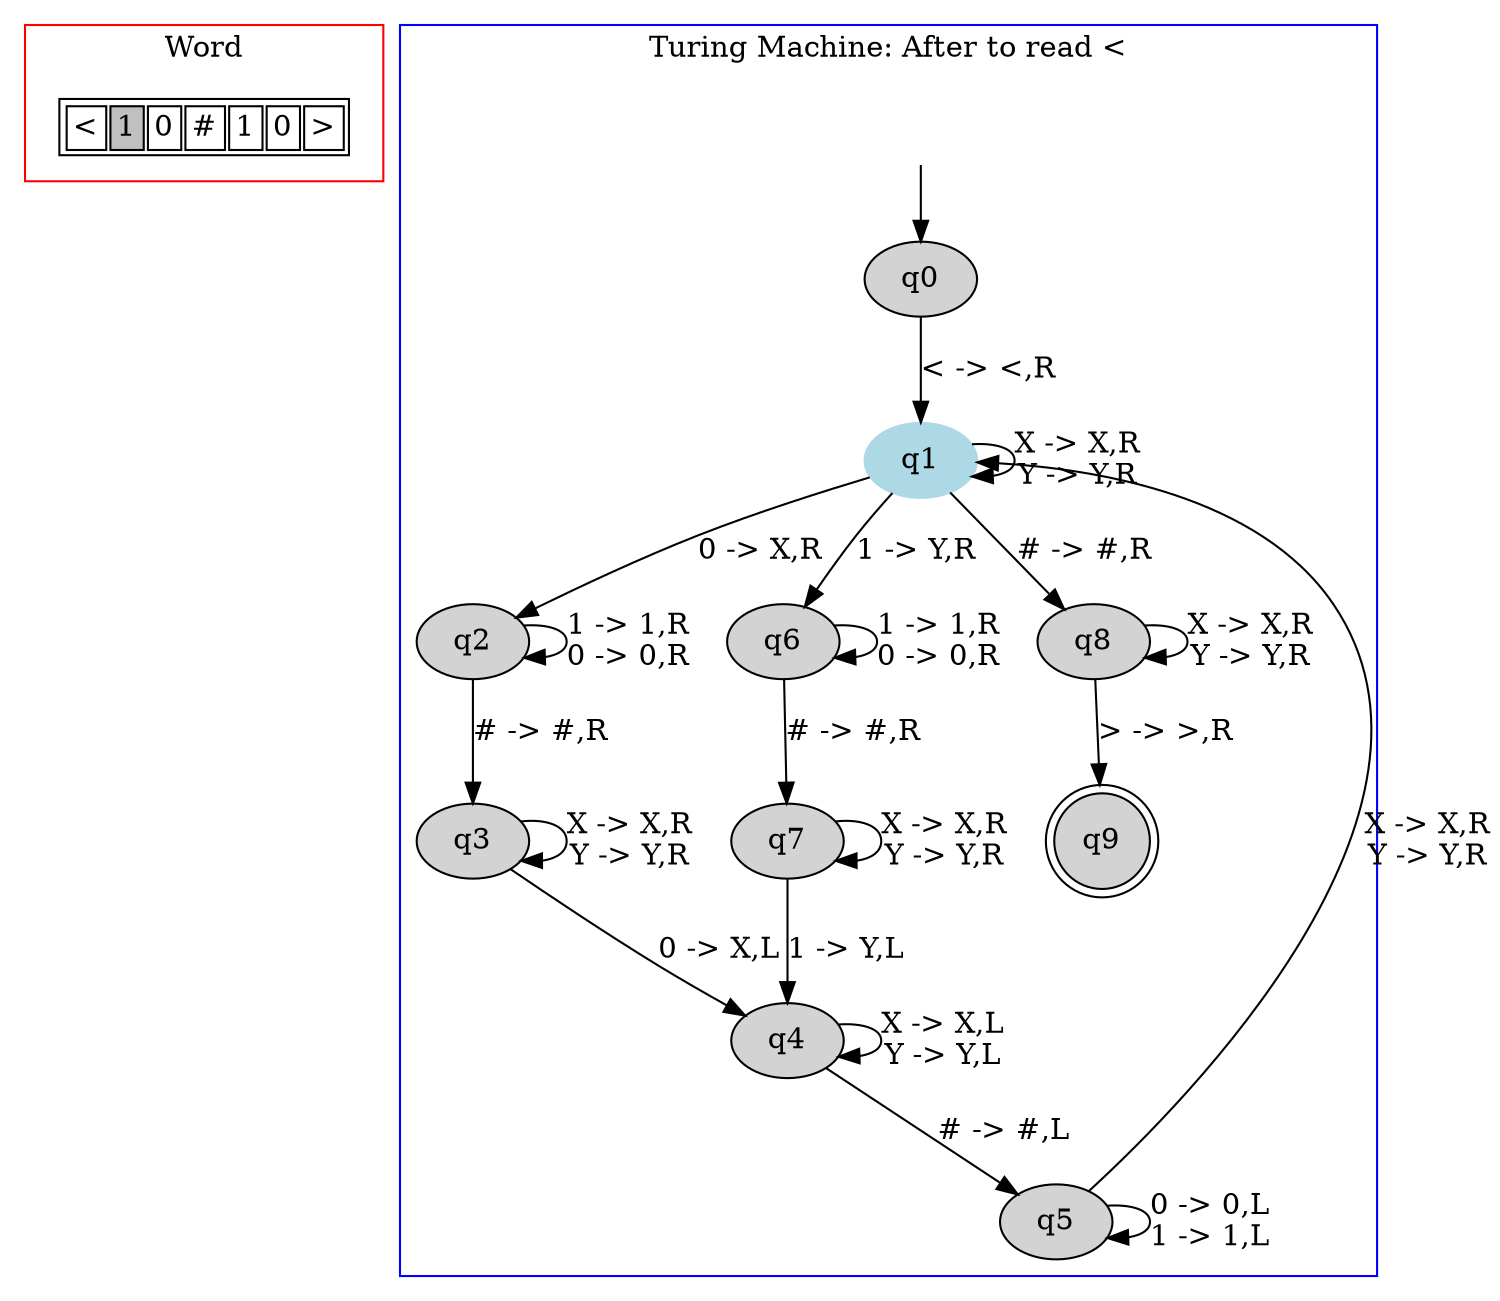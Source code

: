 digraph G {
	subgraph cluster_0 {
		node [shape=plaintext];

struct1 [label=<<TABLE>
<TR>
<TD><FONT>&lt;</FONT></TD>
<TD BGCOLOR="gray"><FONT>1</FONT></TD>
<TD><FONT>0</FONT></TD>
<TD><FONT>#</FONT></TD>
<TD><FONT>1</FONT></TD>
<TD><FONT>0</FONT></TD>
<TD><FONT>&gt;</FONT></TD>
</TR>
</TABLE>>];
label = "Word";
color=red;
}
	subgraph cluster_1 {
		node [style=filled];
		label = "Turing Machine: After to read <"
		color=blue;

		q0;
		q1 [color="lightblue"];
		q2;
		q3;
		q4;
		q5;
		q6;
		q7;
		q8;
		q9 [shape="doublecircle"];
		q0->q1[label="< -> <,R"];
		q1->q1[label="X -> X,R
Y -> Y,R"];
		q1->q2[label="0 -> X,R"];
		q1->q6[label="1 -> Y,R"];
		q1->q8[label="# -> #,R"];
		q2->q2[label="1 -> 1,R
0 -> 0,R"];
		q2->q3[label="# -> #,R"];
		q3->q3[label="X -> X,R
Y -> Y,R"];
		q3->q4[label="0 -> X,L"];
		q4->q4[label="X -> X,L
Y -> Y,L"];
		q4->q5[label="# -> #,L"];
		q5->q1[label="X -> X,R
Y -> Y,R"];
		q5->q5[label="0 -> 0,L
1 -> 1,L"];
		q6->q6[label="1 -> 1,R
0 -> 0,R"];
		q6->q7[label="# -> #,R"];
		q7->q4[label="1 -> Y,L"];
		q7->q7[label="X -> X,R
Y -> Y,R"];
		q8->q8[label="X -> X,R
Y -> Y,R"];
		q8->q9[label="> -> >,R"];
x [color=white, label=""];		x->q0	}

}